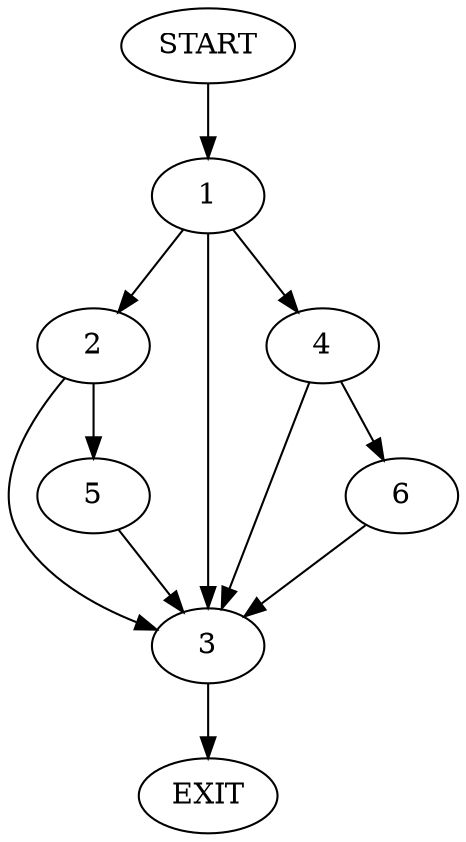 digraph {
0 [label="START"]
7 [label="EXIT"]
0 -> 1
1 -> 2
1 -> 3
1 -> 4
2 -> 5
2 -> 3
3 -> 7
4 -> 6
4 -> 3
6 -> 3
5 -> 3
}
